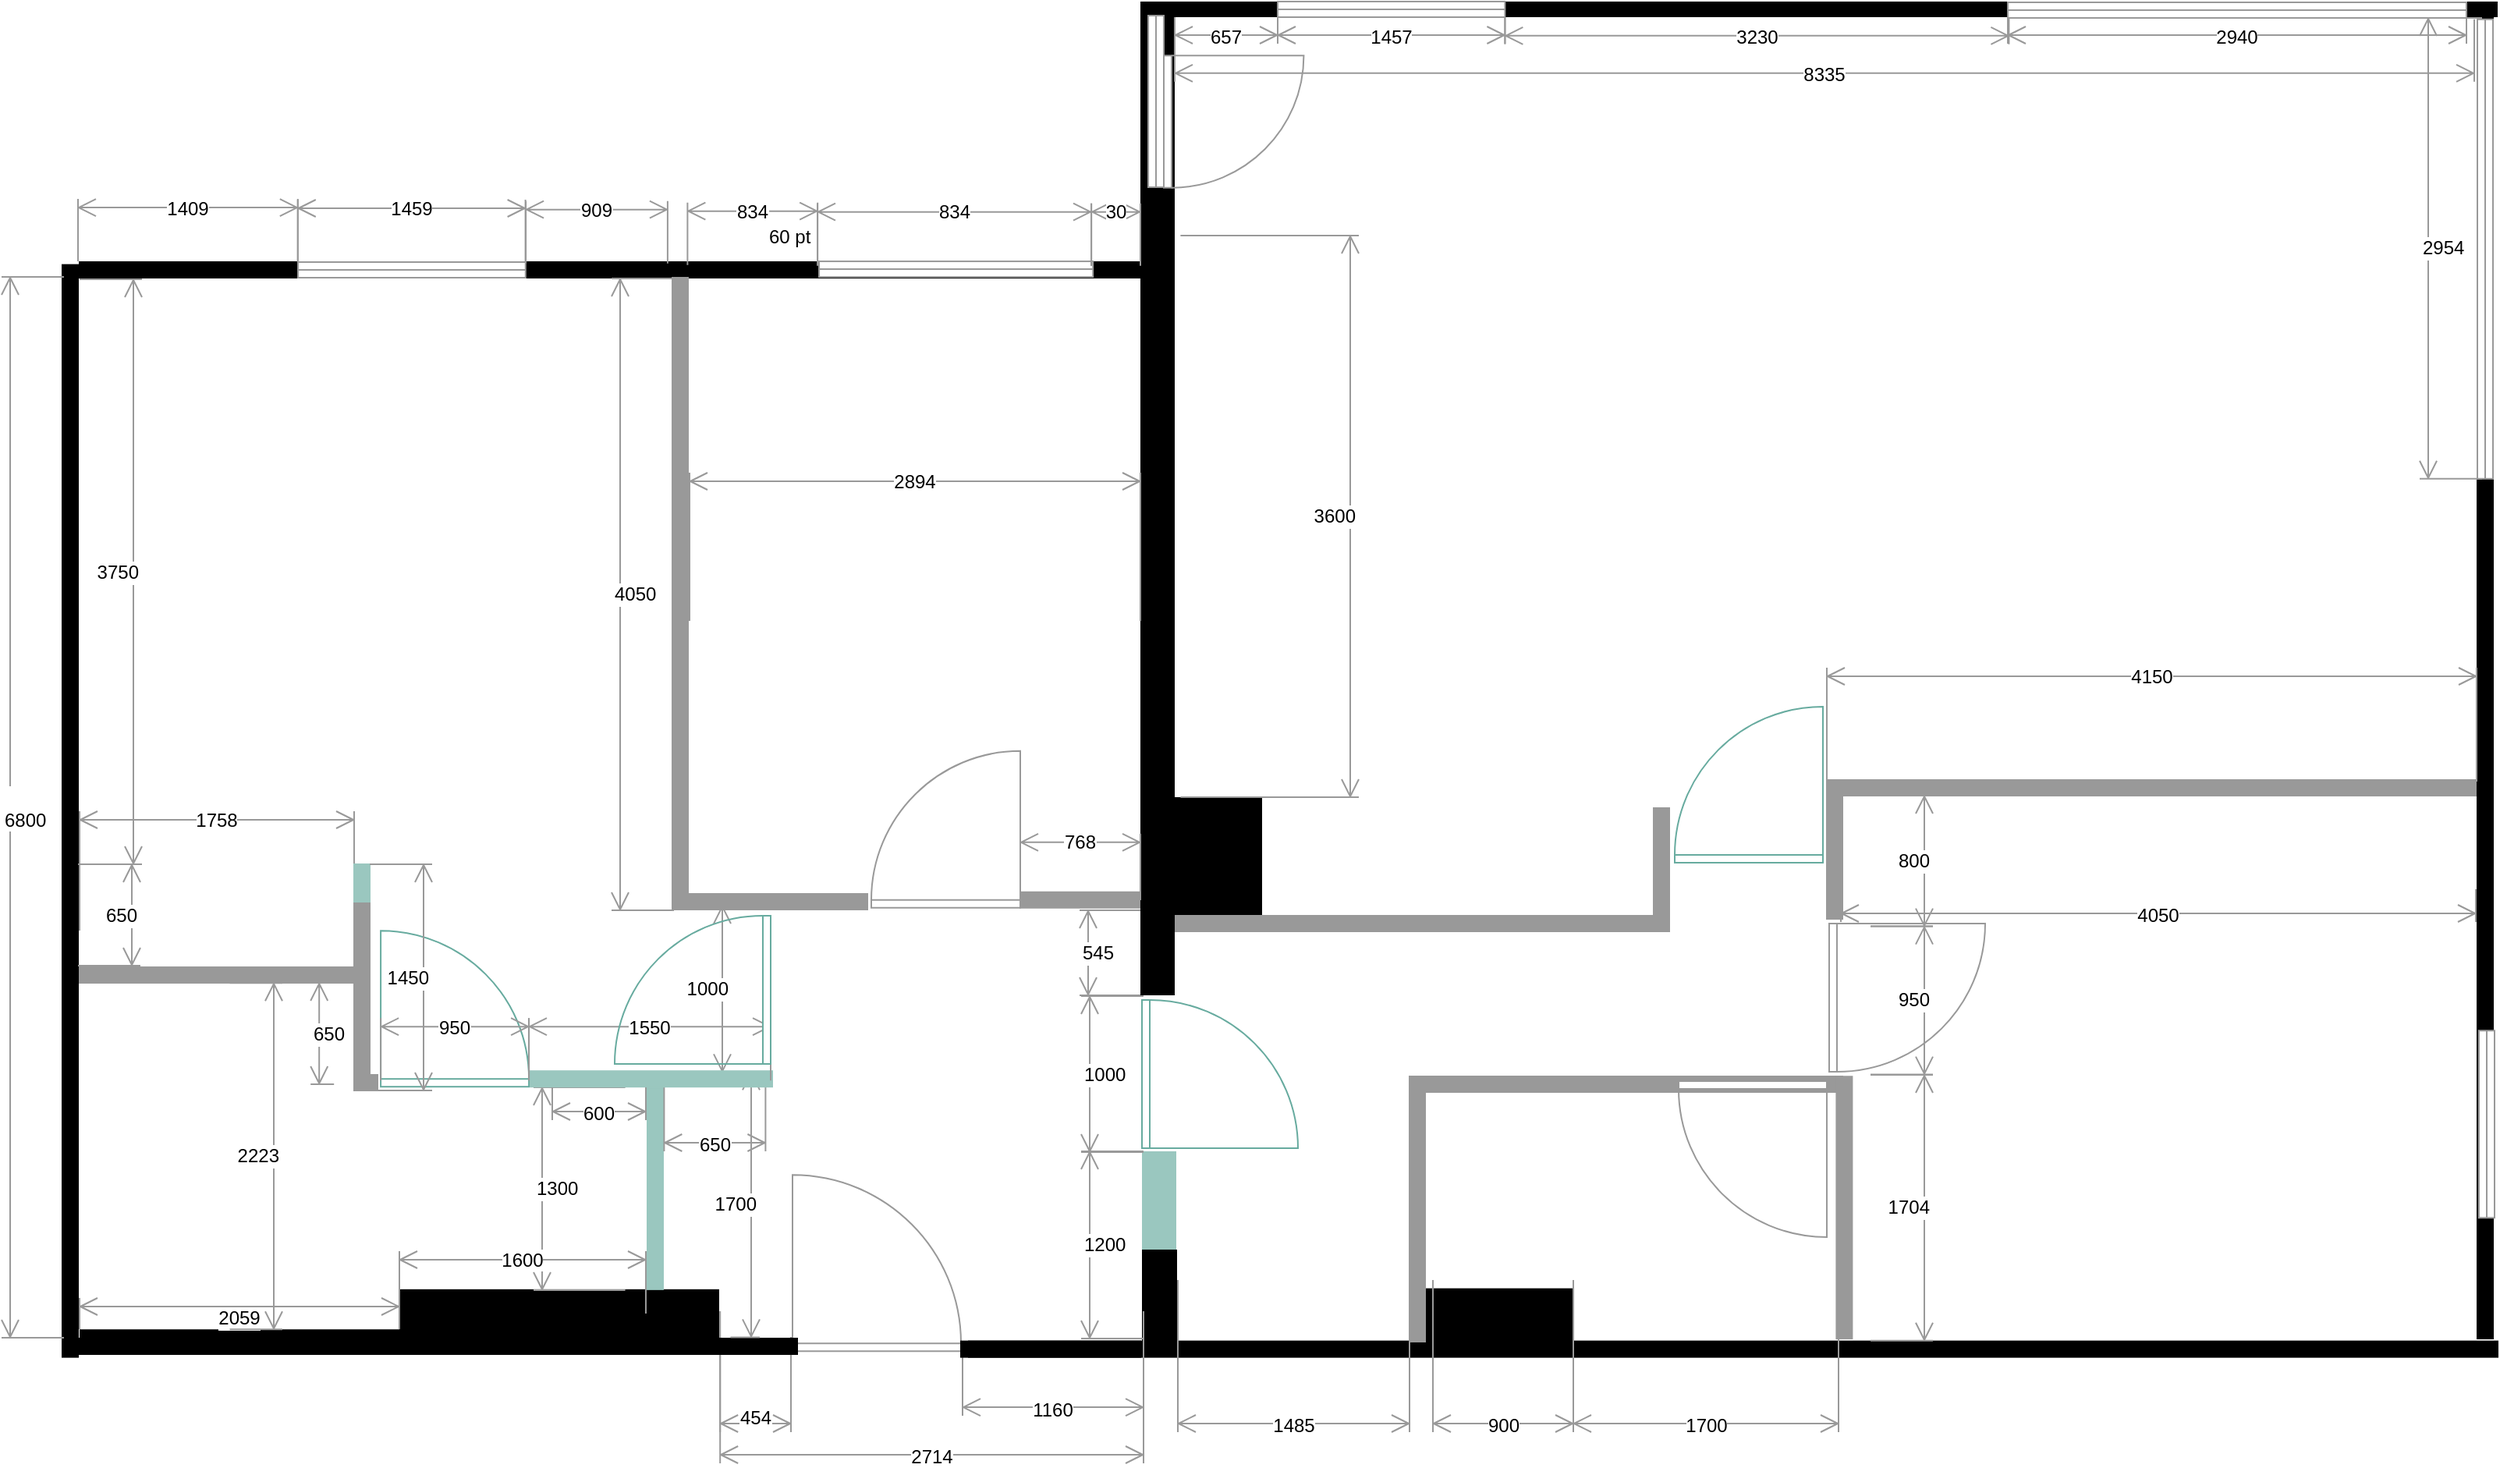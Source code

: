 <mxfile version="20.3.0" type="device"><diagram id="LmHbcjnlxek3c9rHapPQ" name="base"><mxGraphModel dx="971" dy="581" grid="1" gridSize="10" guides="1" tooltips="1" connect="1" arrows="1" fold="1" page="1" pageScale="1" pageWidth="1600" pageHeight="900" math="0" shadow="0"><root><mxCell id="0"/><mxCell id="1" parent="0"/><mxCell id="8h_9dOyON5UXDxuNTyqP-2" value="" style="rounded=0;whiteSpace=wrap;html=1;strokeColor=none;fillColor=#9AC7BF;" parent="1" vertex="1"><mxGeometry x="821" y="1480" width="22" height="65" as="geometry"/></mxCell><mxCell id="8h_9dOyON5UXDxuNTyqP-21" value="" style="verticalLabelPosition=bottom;html=1;verticalAlign=top;align=center;shape=mxgraph.floorplan.wall;fillColor=strokeColor;strokeColor=#999999;" parent="1" vertex="1"><mxGeometry x="1260" y="1242" width="420" height="10" as="geometry"/></mxCell><mxCell id="8h_9dOyON5UXDxuNTyqP-22" value="" style="verticalLabelPosition=bottom;html=1;verticalAlign=top;align=center;shape=mxgraph.floorplan.wall;fillColor=#000000;" parent="1" vertex="1"><mxGeometry x="140" y="910" width="380" height="10" as="geometry"/></mxCell><mxCell id="8h_9dOyON5UXDxuNTyqP-23" value="" style="verticalLabelPosition=bottom;html=1;verticalAlign=top;align=center;shape=mxgraph.floorplan.wall;fillColor=#000000;direction=south;" parent="1" vertex="1"><mxGeometry x="129" y="911.82" width="10" height="700" as="geometry"/></mxCell><mxCell id="8h_9dOyON5UXDxuNTyqP-24" value="" style="verticalLabelPosition=bottom;html=1;verticalAlign=top;align=center;shape=mxgraph.floorplan.wall;fillColor=#000000;" parent="1" vertex="1"><mxGeometry x="520" y="910" width="310" height="10" as="geometry"/></mxCell><mxCell id="8h_9dOyON5UXDxuNTyqP-25" value="" style="verticalLabelPosition=bottom;html=1;verticalAlign=top;align=center;shape=mxgraph.floorplan.wall;fillColor=#000000;strokeColor=none;" parent="1" vertex="1"><mxGeometry x="820" y="743" width="870" height="10" as="geometry"/></mxCell><mxCell id="8h_9dOyON5UXDxuNTyqP-26" value="" style="verticalLabelPosition=bottom;html=1;verticalAlign=top;align=center;shape=mxgraph.floorplan.wall;fillColor=#000000;direction=south;" parent="1" vertex="1"><mxGeometry x="1677" y="750" width="10" height="850" as="geometry"/></mxCell><mxCell id="8h_9dOyON5UXDxuNTyqP-27" value="" style="verticalLabelPosition=bottom;html=1;verticalAlign=top;align=center;shape=mxgraph.floorplan.wall;fillColor=#000000;" parent="1" vertex="1"><mxGeometry x="140" y="1600" width="460" height="10" as="geometry"/></mxCell><mxCell id="8h_9dOyON5UXDxuNTyqP-28" value="" style="verticalLabelPosition=bottom;html=1;verticalAlign=top;align=center;shape=mxgraph.floorplan.wall;fillColor=#000000;" parent="1" vertex="1"><mxGeometry x="710" y="1601.82" width="980" height="10" as="geometry"/></mxCell><mxCell id="8h_9dOyON5UXDxuNTyqP-29" value="" style="rounded=0;whiteSpace=wrap;html=1;strokeColor=none;fillColor=#000000;" parent="1" vertex="1"><mxGeometry x="820" y="750" width="22" height="580" as="geometry"/></mxCell><mxCell id="8h_9dOyON5UXDxuNTyqP-30" value="" style="rounded=0;whiteSpace=wrap;html=1;strokeColor=none;fillColor=#000000;" parent="1" vertex="1"><mxGeometry x="821" y="1543" width="22.5" height="60" as="geometry"/></mxCell><mxCell id="8h_9dOyON5UXDxuNTyqP-31" value="" style="verticalLabelPosition=bottom;html=1;verticalAlign=top;align=center;shape=mxgraph.floorplan.window;strokeColor=#999999;fillColor=#FFFFFF;" parent="1" vertex="1"><mxGeometry x="280" y="910" width="145.9" height="10" as="geometry"/></mxCell><mxCell id="8h_9dOyON5UXDxuNTyqP-32" value="" style="verticalLabelPosition=bottom;html=1;verticalAlign=top;align=center;shape=mxgraph.floorplan.window;strokeColor=#999999;fillColor=#FFFFFF;" parent="1" vertex="1"><mxGeometry x="614" y="909.53" width="175.6" height="10" as="geometry"/></mxCell><mxCell id="8h_9dOyON5UXDxuNTyqP-33" value="" style="verticalLabelPosition=bottom;html=1;verticalAlign=top;align=center;shape=mxgraph.floorplan.window;strokeColor=#999999;fillColor=#FFFFFF;flipV=1;" parent="1" vertex="1"><mxGeometry x="908" y="743" width="145.7" height="10" as="geometry"/></mxCell><mxCell id="8h_9dOyON5UXDxuNTyqP-34" value="" style="verticalLabelPosition=bottom;html=1;verticalAlign=top;align=center;shape=mxgraph.floorplan.window;strokeColor=#999999;fillColor=#FFFFFF;" parent="1" vertex="1"><mxGeometry x="1376" y="743.5" width="294" height="10" as="geometry"/></mxCell><mxCell id="8h_9dOyON5UXDxuNTyqP-35" value="" style="verticalLabelPosition=bottom;html=1;verticalAlign=top;align=center;shape=mxgraph.floorplan.window;strokeColor=#999999;fillColor=#FFFFFF;direction=south;" parent="1" vertex="1"><mxGeometry x="1678" y="1402.64" width="10" height="120" as="geometry"/></mxCell><mxCell id="8h_9dOyON5UXDxuNTyqP-36" value="" style="verticalLabelPosition=bottom;html=1;verticalAlign=top;align=center;shape=mxgraph.floorplan.window;strokeColor=#999999;fillColor=#FFFFFF;direction=south;" parent="1" vertex="1"><mxGeometry x="820" y="752" width="20" height="110" as="geometry"/></mxCell><mxCell id="8h_9dOyON5UXDxuNTyqP-37" value="" style="verticalLabelPosition=bottom;html=1;verticalAlign=top;align=center;shape=mxgraph.floorplan.doorRight;aspect=fixed;strokeColor=#999999;fillColor=#FFFFFF;direction=north;" parent="1" vertex="1"><mxGeometry x="835" y="777.64" width="90" height="84.71" as="geometry"/></mxCell><mxCell id="8h_9dOyON5UXDxuNTyqP-38" value="1200" style="shape=dimension;direction=south;whiteSpace=wrap;html=1;align=left;points=[];verticalAlign=middle;labelBackgroundColor=#ffffff;strokeColor=#999999;" parent="1" vertex="1"><mxGeometry x="782" y="1480" width="40" height="120" as="geometry"/></mxCell><mxCell id="8h_9dOyON5UXDxuNTyqP-39" value="1000" style="shape=dimension;direction=south;whiteSpace=wrap;html=1;align=left;points=[];verticalAlign=middle;labelBackgroundColor=#ffffff;strokeColor=#999999;" parent="1" vertex="1"><mxGeometry x="782" y="1380.5" width="40" height="100" as="geometry"/></mxCell><mxCell id="8h_9dOyON5UXDxuNTyqP-40" value="2714" style="shape=dimension;whiteSpace=wrap;html=1;align=center;points=[];verticalAlign=bottom;spacingBottom=-5;labelBackgroundColor=#ffffff;strokeColor=#999999;" parent="1" vertex="1"><mxGeometry x="550.6" y="1582.51" width="271.4" height="97.49" as="geometry"/></mxCell><mxCell id="8h_9dOyON5UXDxuNTyqP-41" value="454" style="shape=dimension;direction=west;whiteSpace=wrap;html=1;align=center;points=[];verticalAlign=bottom;spacingTop=-8;labelBackgroundColor=#ffffff;strokeColor=#999999;flipH=1;flipV=1;" parent="1" vertex="1"><mxGeometry x="550.6" y="1599.01" width="45.4" height="60.99" as="geometry"/></mxCell><mxCell id="8h_9dOyON5UXDxuNTyqP-42" value="545" style="shape=dimension;direction=south;whiteSpace=wrap;html=1;align=left;points=[];verticalAlign=middle;labelBackgroundColor=#ffffff;strokeColor=#999999;" parent="1" vertex="1"><mxGeometry x="781" y="1325.5" width="40" height="54.5" as="geometry"/></mxCell><mxCell id="8h_9dOyON5UXDxuNTyqP-43" value="2894" style="shape=dimension;direction=west;whiteSpace=wrap;html=1;align=center;points=[];verticalAlign=top;spacingTop=-8;labelBackgroundColor=#ffffff;strokeColor=#999999;fillColor=#999999;" parent="1" vertex="1"><mxGeometry x="531" y="1045" width="289" height="95" as="geometry"/></mxCell><mxCell id="8h_9dOyON5UXDxuNTyqP-44" value="1409" style="shape=dimension;direction=west;whiteSpace=wrap;html=1;align=center;points=[];verticalAlign=top;spacingTop=-8;labelBackgroundColor=#ffffff;strokeColor=#999999;fillColor=#999999;" parent="1" vertex="1"><mxGeometry x="139" y="869.53" width="140.9" height="40" as="geometry"/></mxCell><mxCell id="8h_9dOyON5UXDxuNTyqP-45" value="1459" style="shape=dimension;direction=west;whiteSpace=wrap;html=1;align=center;points=[];verticalAlign=top;spacingTop=-8;labelBackgroundColor=#ffffff;strokeColor=#999999;fillColor=#999999;" parent="1" vertex="1"><mxGeometry x="279.9" y="870" width="145.9" height="40" as="geometry"/></mxCell><mxCell id="8h_9dOyON5UXDxuNTyqP-46" value="909" style="shape=dimension;direction=west;whiteSpace=wrap;html=1;align=center;points=[];verticalAlign=top;spacingTop=-8;labelBackgroundColor=#ffffff;strokeColor=#999999;fillColor=#999999;" parent="1" vertex="1"><mxGeometry x="426.05" y="870.82" width="90.9" height="40" as="geometry"/></mxCell><mxCell id="8h_9dOyON5UXDxuNTyqP-47" value="1160" style="shape=dimension;whiteSpace=wrap;html=1;align=center;points=[];verticalAlign=bottom;spacingBottom=-5;labelBackgroundColor=#ffffff;strokeColor=#999999;fillColor=#999999;" parent="1" vertex="1"><mxGeometry x="706" y="1609.51" width="116" height="40" as="geometry"/></mxCell><mxCell id="8h_9dOyON5UXDxuNTyqP-48" value="" style="verticalLabelPosition=bottom;html=1;verticalAlign=top;align=center;shape=mxgraph.floorplan.doorRight;aspect=fixed;direction=west;strokeColor=#999999;" parent="1" vertex="1"><mxGeometry x="597" y="1493.37" width="108" height="114.76" as="geometry"/></mxCell><mxCell id="8h_9dOyON5UXDxuNTyqP-49" value="" style="verticalLabelPosition=bottom;html=1;verticalAlign=top;align=center;shape=mxgraph.floorplan.wall;fillColor=#000000;" parent="1" vertex="1"><mxGeometry x="705" y="1601.82" width="115" height="10" as="geometry"/></mxCell><mxCell id="8h_9dOyON5UXDxuNTyqP-50" value="834" style="shape=dimension;direction=west;whiteSpace=wrap;html=1;align=center;points=[];verticalAlign=top;spacingTop=-8;labelBackgroundColor=#ffffff;strokeColor=#999999;fillColor=#999999;" parent="1" vertex="1"><mxGeometry x="529.7" y="871.82" width="83.4" height="40" as="geometry"/></mxCell><mxCell id="8h_9dOyON5UXDxuNTyqP-51" value="834" style="shape=dimension;direction=west;whiteSpace=wrap;html=1;align=center;points=[];verticalAlign=top;spacingTop=-8;labelBackgroundColor=#ffffff;strokeColor=#999999;fillColor=#999999;" parent="1" vertex="1"><mxGeometry x="613" y="872.35" width="175.5" height="40" as="geometry"/></mxCell><mxCell id="8h_9dOyON5UXDxuNTyqP-52" value="30" style="shape=dimension;direction=west;whiteSpace=wrap;html=1;align=center;points=[];verticalAlign=top;spacingTop=-8;labelBackgroundColor=#ffffff;strokeColor=#999999;fillColor=#999999;" parent="1" vertex="1"><mxGeometry x="788.6" y="872.35" width="31.4" height="40" as="geometry"/></mxCell><mxCell id="8h_9dOyON5UXDxuNTyqP-53" value="1485" style="shape=dimension;whiteSpace=wrap;html=1;align=center;points=[];verticalAlign=bottom;spacingBottom=-5;labelBackgroundColor=#ffffff;strokeColor=#999999;" parent="1" vertex="1"><mxGeometry x="844" y="1562.51" width="148.5" height="97.49" as="geometry"/></mxCell><mxCell id="8h_9dOyON5UXDxuNTyqP-54" value="4150" style="shape=dimension;direction=west;whiteSpace=wrap;html=1;align=center;points=[];verticalAlign=top;spacingTop=-8;labelBackgroundColor=#ffffff;strokeColor=#999999;fillColor=#999999;" parent="1" vertex="1"><mxGeometry x="1260" y="1170" width="416.5" height="73" as="geometry"/></mxCell><mxCell id="8h_9dOyON5UXDxuNTyqP-55" value="" style="rounded=0;whiteSpace=wrap;html=1;strokeColor=#999999;fillColor=#999999;" parent="1" vertex="1"><mxGeometry x="1260" y="1243" width="10" height="88" as="geometry"/></mxCell><mxCell id="8h_9dOyON5UXDxuNTyqP-56" value="800" style="shape=dimension;direction=north;whiteSpace=wrap;html=1;align=right;points=[];verticalAlign=middle;labelBackgroundColor=#ffffff;strokeColor=#999999;fillColor=#999999;" parent="1" vertex="1"><mxGeometry x="1288" y="1252" width="40" height="83.8" as="geometry"/></mxCell><mxCell id="8h_9dOyON5UXDxuNTyqP-57" value="1704" style="shape=dimension;direction=north;whiteSpace=wrap;html=1;align=right;points=[];verticalAlign=middle;labelBackgroundColor=#ffffff;strokeColor=#999999;fillColor=#999999;" parent="1" vertex="1"><mxGeometry x="1288" y="1431" width="40" height="170.4" as="geometry"/></mxCell><mxCell id="8h_9dOyON5UXDxuNTyqP-58" value="950" style="shape=dimension;direction=north;whiteSpace=wrap;html=1;align=right;points=[];verticalAlign=middle;labelBackgroundColor=#ffffff;strokeColor=#999999;fillColor=#999999;" parent="1" vertex="1"><mxGeometry x="1288" y="1335.8" width="40" height="95" as="geometry"/></mxCell><mxCell id="8h_9dOyON5UXDxuNTyqP-59" value="" style="rounded=0;whiteSpace=wrap;html=1;strokeColor=none;fillColor=#000000;" parent="1" vertex="1"><mxGeometry x="1000" y="1567.81" width="97.5" height="34" as="geometry"/></mxCell><mxCell id="8h_9dOyON5UXDxuNTyqP-60" value="900" style="shape=dimension;whiteSpace=wrap;html=1;align=center;points=[];verticalAlign=bottom;spacingBottom=-5;labelBackgroundColor=#ffffff;strokeColor=#999999;" parent="1" vertex="1"><mxGeometry x="1007.5" y="1562.51" width="90" height="97.49" as="geometry"/></mxCell><mxCell id="8h_9dOyON5UXDxuNTyqP-61" value="1700" style="shape=dimension;whiteSpace=wrap;html=1;align=center;points=[];verticalAlign=bottom;spacingBottom=-5;labelBackgroundColor=#ffffff;strokeColor=#999999;" parent="1" vertex="1"><mxGeometry x="1097.5" y="1562.51" width="170" height="97.49" as="geometry"/></mxCell><mxCell id="8h_9dOyON5UXDxuNTyqP-62" value="" style="rounded=0;whiteSpace=wrap;html=1;strokeColor=none;fillColor=#000000;" parent="1" vertex="1"><mxGeometry x="840" y="1253" width="58" height="77" as="geometry"/></mxCell><mxCell id="8h_9dOyON5UXDxuNTyqP-64" value="3600" style="shape=dimension;direction=north;whiteSpace=wrap;html=1;align=right;points=[];verticalAlign=middle;labelBackgroundColor=#ffffff;strokeColor=#999999;fillColor=#999999;" parent="1" vertex="1"><mxGeometry x="845.7" y="893" width="114.3" height="360" as="geometry"/></mxCell><mxCell id="8h_9dOyON5UXDxuNTyqP-67" value="2954" style="shape=dimension;direction=south;whiteSpace=wrap;html=1;align=left;points=[];verticalAlign=middle;labelBackgroundColor=#ffffff;strokeColor=#999999;fillColor=#999999;" parent="1" vertex="1"><mxGeometry x="1640" y="753.5" width="40" height="295.4" as="geometry"/></mxCell><mxCell id="8h_9dOyON5UXDxuNTyqP-68" value="" style="verticalLabelPosition=bottom;html=1;verticalAlign=top;align=center;shape=mxgraph.floorplan.window;strokeColor=#999999;fillColor=#FFFFFF;direction=south;" parent="1" vertex="1"><mxGeometry x="1677" y="754.4" width="10" height="294.5" as="geometry"/></mxCell><mxCell id="8h_9dOyON5UXDxuNTyqP-69" value="8335" style="shape=dimension;whiteSpace=wrap;html=1;align=center;points=[];verticalAlign=bottom;spacingBottom=-5;labelBackgroundColor=#ffffff;strokeColor=#999999;fillColor=#999999;" parent="1" vertex="1"><mxGeometry x="842" y="754.4" width="833" height="40" as="geometry"/></mxCell><mxCell id="8h_9dOyON5UXDxuNTyqP-70" value="2940" style="shape=dimension;whiteSpace=wrap;html=1;align=center;points=[];verticalAlign=bottom;spacingBottom=-5;labelBackgroundColor=#ffffff;strokeColor=#999999;fillColor=#999999;" parent="1" vertex="1"><mxGeometry x="1376" y="750" width="294" height="20" as="geometry"/></mxCell><mxCell id="8h_9dOyON5UXDxuNTyqP-71" value="657" style="shape=dimension;whiteSpace=wrap;html=1;align=center;points=[];verticalAlign=bottom;spacingBottom=-5;labelBackgroundColor=#ffffff;strokeColor=#999999;fillColor=#999999;" parent="1" vertex="1"><mxGeometry x="842" y="753" width="66" height="17" as="geometry"/></mxCell><mxCell id="8h_9dOyON5UXDxuNTyqP-72" value="1457" style="shape=dimension;whiteSpace=wrap;html=1;align=center;points=[];verticalAlign=bottom;spacingBottom=-5;labelBackgroundColor=#ffffff;strokeColor=#999999;fillColor=#999999;" parent="1" vertex="1"><mxGeometry x="908" y="753" width="145.7" height="17" as="geometry"/></mxCell><mxCell id="8h_9dOyON5UXDxuNTyqP-73" value="3230" style="shape=dimension;whiteSpace=wrap;html=1;align=center;points=[];verticalAlign=bottom;spacingBottom=-5;labelBackgroundColor=#ffffff;strokeColor=#999999;fillColor=#999999;" parent="1" vertex="1"><mxGeometry x="1053.7" y="753.4" width="323" height="17" as="geometry"/></mxCell><mxCell id="8h_9dOyON5UXDxuNTyqP-74" value="768" style="shape=dimension;direction=west;whiteSpace=wrap;html=1;align=center;points=[];verticalAlign=top;spacingTop=-8;labelBackgroundColor=#ffffff;strokeColor=#999999;fillColor=#999999;" parent="1" vertex="1"><mxGeometry x="743" y="1276.4" width="77" height="40" as="geometry"/></mxCell><mxCell id="8h_9dOyON5UXDxuNTyqP-75" value="" style="verticalLabelPosition=bottom;html=1;verticalAlign=top;align=center;shape=mxgraph.floorplan.wall;fillColor=strokeColor;strokeColor=#999999;" parent="1" vertex="1"><mxGeometry x="743" y="1313.88" width="77" height="10" as="geometry"/></mxCell><mxCell id="8h_9dOyON5UXDxuNTyqP-76" value="" style="verticalLabelPosition=bottom;html=1;verticalAlign=top;align=center;shape=mxgraph.floorplan.doorRight;strokeColor=#999999;fillColor=none;flipH=0;flipV=1;direction=east;" parent="1" vertex="1"><mxGeometry x="647.5" y="1228.38" width="95.5" height="95.5" as="geometry"/></mxCell><mxCell id="8h_9dOyON5UXDxuNTyqP-77" value="&lt;br&gt;6800" style="shape=dimension;direction=south;whiteSpace=wrap;html=1;align=left;points=[];verticalAlign=middle;labelBackgroundColor=#ffffff;strokeColor=#999999;fillColor=#999999;" parent="1" vertex="1"><mxGeometry x="90" y="919.53" width="40" height="680" as="geometry"/></mxCell><mxCell id="8h_9dOyON5UXDxuNTyqP-78" value="" style="verticalLabelPosition=bottom;html=1;verticalAlign=top;align=center;shape=mxgraph.floorplan.wallCorner;fillColor=strokeColor;strokeColor=#999999;" parent="1" vertex="1"><mxGeometry x="992.5" y="1432" width="277.5" height="170" as="geometry"/></mxCell><mxCell id="8h_9dOyON5UXDxuNTyqP-79" value="" style="verticalLabelPosition=bottom;html=1;verticalAlign=top;align=center;shape=mxgraph.floorplan.wall;fillColor=strokeColor;direction=south;strokeColor=#999999;" parent="1" vertex="1"><mxGeometry x="1266.2" y="1432.13" width="10" height="167.87" as="geometry"/></mxCell><mxCell id="8h_9dOyON5UXDxuNTyqP-88" value="" style="verticalLabelPosition=bottom;html=1;verticalAlign=top;align=center;shape=mxgraph.floorplan.doorLeft;strokeColor=#999999;fillColor=#FFFFFF;direction=north;flipV=1;" parent="1" vertex="1"><mxGeometry x="1261.5" y="1334" width="85" height="95" as="geometry"/></mxCell><mxCell id="8h_9dOyON5UXDxuNTyqP-92" value="" style="verticalLabelPosition=bottom;html=1;verticalAlign=top;align=center;shape=mxgraph.floorplan.doorLeft;strokeColor=#999999;fillColor=#FFFFFF;direction=east;flipV=0;flipH=1;" parent="1" vertex="1"><mxGeometry x="1165" y="1435" width="95" height="85" as="geometry"/></mxCell><mxCell id="8h_9dOyON5UXDxuNTyqP-109" value="" style="verticalLabelPosition=bottom;html=1;verticalAlign=top;align=center;shape=mxgraph.floorplan.wallCorner;fillColor=strokeColor;direction=north;strokeColor=#999999;" parent="1" vertex="1"><mxGeometry x="520" y="920" width="125" height="405" as="geometry"/></mxCell><mxCell id="8h_9dOyON5UXDxuNTyqP-129" value="60 pt" style="text;whiteSpace=wrap;html=1;" parent="1" vertex="1"><mxGeometry x="580" y="880" width="60" height="40" as="geometry"/></mxCell><mxCell id="8h_9dOyON5UXDxuNTyqP-134" value="" style="verticalLabelPosition=bottom;html=1;verticalAlign=top;align=center;shape=mxgraph.floorplan.wall;fillColor=#000000;" parent="1" vertex="1"><mxGeometry x="140" y="1600" width="460" height="10" as="geometry"/></mxCell><mxCell id="8h_9dOyON5UXDxuNTyqP-135" value="" style="rounded=0;whiteSpace=wrap;html=1;strokeColor=none;fillColor=#000000;" parent="1" vertex="1"><mxGeometry x="345" y="1568.43" width="205" height="31.57" as="geometry"/></mxCell><mxCell id="8h_9dOyON5UXDxuNTyqP-136" value="" style="rounded=0;whiteSpace=wrap;html=1;strokeColor=none;fillColor=#000000;" parent="1" vertex="1"><mxGeometry x="140" y="1594.13" width="399.6" height="5.87" as="geometry"/></mxCell><mxCell id="8h_9dOyON5UXDxuNTyqP-137" value="" style="verticalLabelPosition=bottom;html=1;verticalAlign=top;align=center;shape=mxgraph.floorplan.wallCorner;fillColor=strokeColor;direction=north;strokeColor=#999999;" parent="1" vertex="1"><mxGeometry x="316" y="1320" width="15" height="121.02" as="geometry"/></mxCell><mxCell id="8h_9dOyON5UXDxuNTyqP-138" value="" style="verticalLabelPosition=bottom;html=1;verticalAlign=top;align=center;shape=mxgraph.floorplan.wall;fillColor=strokeColor;direction=south;strokeColor=#9AC7BF;" parent="1" vertex="1"><mxGeometry x="504.0" y="1439.44" width="10" height="128.99" as="geometry"/></mxCell><mxCell id="8h_9dOyON5UXDxuNTyqP-139" value="650" style="shape=dimension;whiteSpace=wrap;html=1;align=center;points=[];verticalAlign=bottom;spacingBottom=-5;labelBackgroundColor=#ffffff;strokeColor=#999999;" parent="1" vertex="1"><mxGeometry x="514.7" y="1439" width="65" height="41" as="geometry"/></mxCell><mxCell id="8h_9dOyON5UXDxuNTyqP-140" value="1700" style="shape=dimension;direction=north;whiteSpace=wrap;html=1;align=right;points=[];verticalAlign=middle;labelBackgroundColor=#ffffff;strokeColor=#999999;" parent="1" vertex="1"><mxGeometry x="557.2" y="1429.2" width="18.8" height="170" as="geometry"/></mxCell><mxCell id="8h_9dOyON5UXDxuNTyqP-141" value="" style="verticalLabelPosition=bottom;html=1;verticalAlign=top;align=center;shape=mxgraph.floorplan.doorRight;strokeColor=#67AB9F;fillColor=default;flipH=1;flipV=1;" parent="1" vertex="1"><mxGeometry x="333.05" y="1342.6" width="95" height="96" as="geometry"/></mxCell><mxCell id="8h_9dOyON5UXDxuNTyqP-142" value="1000" style="shape=dimension;direction=north;whiteSpace=wrap;html=1;align=right;points=[];verticalAlign=middle;labelBackgroundColor=#ffffff;strokeColor=#999999;" parent="1" vertex="1"><mxGeometry x="520.7" y="1322.57" width="36.8" height="106.63" as="geometry"/></mxCell><mxCell id="8h_9dOyON5UXDxuNTyqP-143" value="1300" style="shape=dimension;direction=south;whiteSpace=wrap;html=1;align=left;points=[];verticalAlign=middle;labelBackgroundColor=#ffffff;strokeColor=#999999;" parent="1" vertex="1"><mxGeometry x="431" y="1439" width="58.8" height="130" as="geometry"/></mxCell><mxCell id="8h_9dOyON5UXDxuNTyqP-144" value="" style="verticalLabelPosition=bottom;html=1;verticalAlign=top;align=center;shape=mxgraph.floorplan.wall;fillColor=strokeColor;strokeColor=#9AC7BF;" parent="1" vertex="1"><mxGeometry x="429" y="1428.6" width="155" height="10" as="geometry"/></mxCell><mxCell id="8h_9dOyON5UXDxuNTyqP-145" value="1550" style="shape=dimension;direction=west;whiteSpace=wrap;html=1;align=center;points=[];verticalAlign=top;spacingTop=-8;labelBackgroundColor=#ffffff;strokeColor=#999999;" parent="1" vertex="1"><mxGeometry x="428" y="1394.6" width="155" height="40" as="geometry"/></mxCell><mxCell id="8h_9dOyON5UXDxuNTyqP-146" value="950" style="shape=dimension;direction=west;whiteSpace=wrap;html=1;align=center;points=[];verticalAlign=top;spacingTop=-8;labelBackgroundColor=#ffffff;strokeColor=#999999;" parent="1" vertex="1"><mxGeometry x="333.05" y="1394.6" width="95" height="40" as="geometry"/></mxCell><mxCell id="8h_9dOyON5UXDxuNTyqP-147" value="650" style="shape=dimension;direction=south;whiteSpace=wrap;html=1;align=left;points=[];verticalAlign=middle;labelBackgroundColor=#ffffff;strokeColor=#999999;" parent="1" vertex="1"><mxGeometry x="288.1" y="1372" width="15" height="65" as="geometry"/></mxCell><mxCell id="8h_9dOyON5UXDxuNTyqP-149" value="1758" style="shape=dimension;direction=west;whiteSpace=wrap;html=1;align=center;points=[];verticalAlign=top;spacingTop=-8;labelBackgroundColor=#ffffff;strokeColor=#999999;fillColor=#999999;" parent="1" vertex="1"><mxGeometry x="140" y="1262" width="176" height="76.5" as="geometry"/></mxCell><mxCell id="8h_9dOyON5UXDxuNTyqP-150" value="4050" style="shape=dimension;whiteSpace=wrap;html=1;align=center;points=[];verticalAlign=bottom;spacingBottom=-5;labelBackgroundColor=#ffffff;strokeColor=#999999;fillColor=#999999;" parent="1" vertex="1"><mxGeometry x="1269" y="1312" width="407" height="21" as="geometry"/></mxCell><mxCell id="8h_9dOyON5UXDxuNTyqP-151" value="" style="verticalLabelPosition=bottom;html=1;verticalAlign=top;align=center;shape=mxgraph.floorplan.doorRight;strokeColor=#67AB9F;fillColor=default;flipH=1;flipV=1;direction=north;" parent="1" vertex="1"><mxGeometry x="487" y="1329" width="96" height="95" as="geometry"/></mxCell><mxCell id="8h_9dOyON5UXDxuNTyqP-154" value="" style="verticalLabelPosition=bottom;html=1;verticalAlign=top;align=center;shape=mxgraph.floorplan.wall;fillColor=strokeColor;strokeColor=#999999;" parent="1" vertex="1"><mxGeometry x="140" y="1362" width="176" height="10" as="geometry"/></mxCell><mxCell id="8h_9dOyON5UXDxuNTyqP-159" value="2059" style="shape=dimension;whiteSpace=wrap;html=1;align=center;points=[];verticalAlign=middle;spacingBottom=-5;labelBackgroundColor=#ffffff;strokeColor=#999999;direction=west;" parent="1" vertex="1"><mxGeometry x="140" y="1574" width="205" height="20" as="geometry"/></mxCell><mxCell id="8h_9dOyON5UXDxuNTyqP-160" value="2223" style="shape=dimension;direction=north;whiteSpace=wrap;html=1;align=right;points=[];verticalAlign=middle;labelBackgroundColor=#ffffff;strokeColor=#999999;" parent="1" vertex="1"><mxGeometry x="236.25" y="1372.13" width="33.75" height="222" as="geometry"/></mxCell><mxCell id="8h_9dOyON5UXDxuNTyqP-161" value="" style="verticalLabelPosition=bottom;html=1;verticalAlign=top;align=center;shape=mxgraph.floorplan.wallCorner;fillColor=strokeColor;direction=west;strokeColor=#999999;flipH=0;" parent="1" vertex="1"><mxGeometry x="840" y="1260" width="319" height="79" as="geometry"/></mxCell><mxCell id="8h_9dOyON5UXDxuNTyqP-162" value="" style="rounded=0;whiteSpace=wrap;html=1;strokeColor=none;fillColor=#000000;" parent="1" vertex="1"><mxGeometry x="820" y="1319" width="22" height="61" as="geometry"/></mxCell><mxCell id="8h_9dOyON5UXDxuNTyqP-163" value="1600" style="shape=dimension;direction=west;whiteSpace=wrap;html=1;align=center;points=[];verticalAlign=top;spacingTop=-8;labelBackgroundColor=#ffffff;strokeColor=#999999;fillColor=#9AC7BF;" parent="1" vertex="1"><mxGeometry x="345" y="1544" width="158" height="40" as="geometry"/></mxCell><mxCell id="8h_9dOyON5UXDxuNTyqP-164" value="600" style="shape=dimension;whiteSpace=wrap;html=1;align=center;points=[];verticalAlign=bottom;spacingBottom=-5;labelBackgroundColor=#ffffff;strokeColor=#999999;fillColor=#9AC7BF;" parent="1" vertex="1"><mxGeometry x="443" y="1439" width="60" height="21" as="geometry"/></mxCell><mxCell id="8h_9dOyON5UXDxuNTyqP-171" value="" style="verticalLabelPosition=bottom;html=1;verticalAlign=top;align=center;shape=mxgraph.floorplan.wall;fillColor=strokeColor;direction=south;strokeColor=#9AC7BF;" parent="1" vertex="1"><mxGeometry x="316" y="1296" width="10" height="24" as="geometry"/></mxCell><mxCell id="8h_9dOyON5UXDxuNTyqP-172" value="1450" style="shape=dimension;direction=north;whiteSpace=wrap;html=1;align=right;points=[];verticalAlign=middle;labelBackgroundColor=#ffffff;strokeColor=#999999;fillColor=#9AC7BF;" parent="1" vertex="1"><mxGeometry x="326" y="1296.02" width="40" height="145" as="geometry"/></mxCell><mxCell id="8h_9dOyON5UXDxuNTyqP-173" value="4050" style="shape=dimension;direction=south;whiteSpace=wrap;html=1;align=left;points=[];verticalAlign=middle;labelBackgroundColor=#ffffff;strokeColor=#999999;fillColor=#999999;" parent="1" vertex="1"><mxGeometry x="481" y="920.53" width="40" height="405" as="geometry"/></mxCell><mxCell id="8h_9dOyON5UXDxuNTyqP-174" value="3750" style="shape=dimension;direction=north;whiteSpace=wrap;html=1;align=right;points=[];verticalAlign=middle;labelBackgroundColor=#ffffff;strokeColor=#999999;fillColor=#999999;" parent="1" vertex="1"><mxGeometry x="140" y="921.02" width="40" height="375" as="geometry"/></mxCell><mxCell id="8h_9dOyON5UXDxuNTyqP-175" value="650" style="shape=dimension;direction=north;whiteSpace=wrap;html=1;align=right;points=[];verticalAlign=middle;labelBackgroundColor=#ffffff;strokeColor=#999999;fillColor=#999999;" parent="1" vertex="1"><mxGeometry x="139" y="1296.02" width="40" height="65" as="geometry"/></mxCell><mxCell id="8h_9dOyON5UXDxuNTyqP-176" value="" style="verticalLabelPosition=bottom;html=1;verticalAlign=top;align=center;shape=mxgraph.floorplan.doorRight;strokeColor=#67AB9F;fillColor=default;flipH=0;flipV=1;" parent="1" vertex="1"><mxGeometry x="1162.5" y="1199" width="95" height="96" as="geometry"/></mxCell><mxCell id="4azIXNKp-PQ6R5DC9dah-1" value="" style="verticalLabelPosition=bottom;html=1;verticalAlign=top;align=center;shape=mxgraph.floorplan.doorRight;strokeColor=#67AB9F;fillColor=default;flipH=1;flipV=0;direction=south;" vertex="1" parent="1"><mxGeometry x="821" y="1383" width="96" height="95" as="geometry"/></mxCell></root></mxGraphModel></diagram></mxfile>